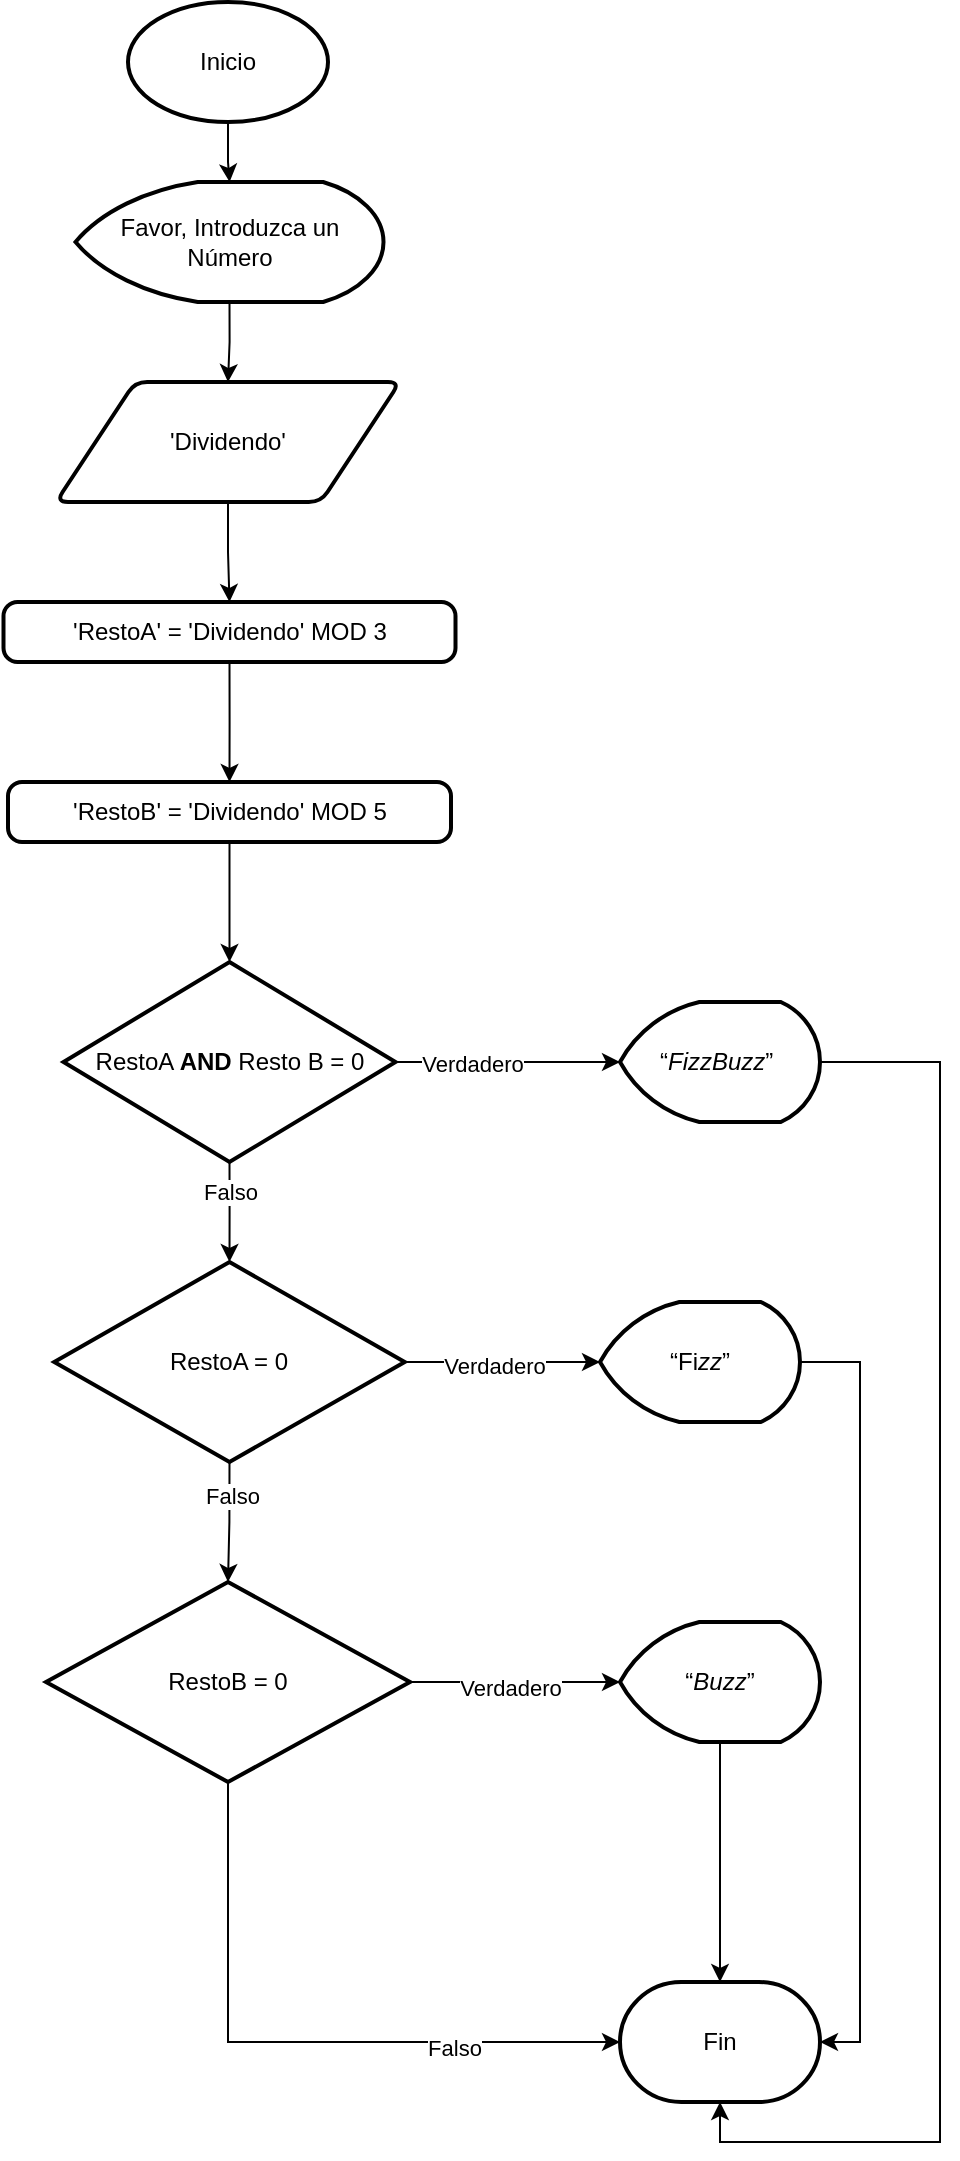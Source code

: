 <mxfile version="24.5.5" type="device">
  <diagram id="C5RBs43oDa-KdzZeNtuy" name="Page-1">
    <mxGraphModel dx="1674" dy="746" grid="1" gridSize="10" guides="1" tooltips="1" connect="1" arrows="1" fold="1" page="1" pageScale="1" pageWidth="827" pageHeight="1169" math="0" shadow="0">
      <root>
        <mxCell id="WIyWlLk6GJQsqaUBKTNV-0" />
        <mxCell id="WIyWlLk6GJQsqaUBKTNV-1" parent="WIyWlLk6GJQsqaUBKTNV-0" />
        <mxCell id="ukvCujzZePHRyQlYLGxx-4" style="edgeStyle=orthogonalEdgeStyle;rounded=0;orthogonalLoop=1;jettySize=auto;html=1;exitX=0.5;exitY=1;exitDx=0;exitDy=0;exitPerimeter=0;" edge="1" parent="WIyWlLk6GJQsqaUBKTNV-1" source="ukvCujzZePHRyQlYLGxx-1" target="ukvCujzZePHRyQlYLGxx-3">
          <mxGeometry relative="1" as="geometry" />
        </mxCell>
        <mxCell id="ukvCujzZePHRyQlYLGxx-1" value="Inicio" style="strokeWidth=2;html=1;shape=mxgraph.flowchart.start_1;whiteSpace=wrap;" vertex="1" parent="WIyWlLk6GJQsqaUBKTNV-1">
          <mxGeometry x="364" y="20" width="100" height="60" as="geometry" />
        </mxCell>
        <mxCell id="ukvCujzZePHRyQlYLGxx-7" style="edgeStyle=orthogonalEdgeStyle;rounded=0;orthogonalLoop=1;jettySize=auto;html=1;exitX=0.5;exitY=1;exitDx=0;exitDy=0;exitPerimeter=0;entryX=0.5;entryY=0;entryDx=0;entryDy=0;" edge="1" parent="WIyWlLk6GJQsqaUBKTNV-1" source="ukvCujzZePHRyQlYLGxx-3" target="ukvCujzZePHRyQlYLGxx-6">
          <mxGeometry relative="1" as="geometry" />
        </mxCell>
        <mxCell id="ukvCujzZePHRyQlYLGxx-3" value="Favor, Introduzca un Número" style="strokeWidth=2;html=1;shape=mxgraph.flowchart.display;whiteSpace=wrap;" vertex="1" parent="WIyWlLk6GJQsqaUBKTNV-1">
          <mxGeometry x="337.75" y="110" width="154" height="60" as="geometry" />
        </mxCell>
        <mxCell id="ukvCujzZePHRyQlYLGxx-6" value="&#39;Dividendo&#39;" style="shape=parallelogram;html=1;strokeWidth=2;perimeter=parallelogramPerimeter;whiteSpace=wrap;rounded=1;arcSize=12;size=0.23;" vertex="1" parent="WIyWlLk6GJQsqaUBKTNV-1">
          <mxGeometry x="328" y="210" width="172" height="60" as="geometry" />
        </mxCell>
        <mxCell id="ukvCujzZePHRyQlYLGxx-73" style="edgeStyle=orthogonalEdgeStyle;rounded=0;orthogonalLoop=1;jettySize=auto;html=1;exitX=0.5;exitY=1;exitDx=0;exitDy=0;" edge="1" parent="WIyWlLk6GJQsqaUBKTNV-1" source="ukvCujzZePHRyQlYLGxx-18" target="ukvCujzZePHRyQlYLGxx-28">
          <mxGeometry relative="1" as="geometry" />
        </mxCell>
        <mxCell id="ukvCujzZePHRyQlYLGxx-18" value="&#39;RestoA&#39; = &#39;Dividendo&#39; MOD 3" style="rounded=1;whiteSpace=wrap;html=1;absoluteArcSize=1;arcSize=14;strokeWidth=2;" vertex="1" parent="WIyWlLk6GJQsqaUBKTNV-1">
          <mxGeometry x="301.75" y="320" width="226" height="30" as="geometry" />
        </mxCell>
        <mxCell id="ukvCujzZePHRyQlYLGxx-21" style="edgeStyle=orthogonalEdgeStyle;rounded=0;orthogonalLoop=1;jettySize=auto;html=1;exitX=0.5;exitY=1;exitDx=0;exitDy=0;entryX=0.5;entryY=0;entryDx=0;entryDy=0;" edge="1" parent="WIyWlLk6GJQsqaUBKTNV-1" source="ukvCujzZePHRyQlYLGxx-6" target="ukvCujzZePHRyQlYLGxx-18">
          <mxGeometry relative="1" as="geometry">
            <mxPoint x="414" y="320" as="sourcePoint" />
          </mxGeometry>
        </mxCell>
        <mxCell id="ukvCujzZePHRyQlYLGxx-28" value="&#39;RestoB&#39; = &#39;Dividendo&#39; MOD 5" style="rounded=1;whiteSpace=wrap;html=1;absoluteArcSize=1;arcSize=14;strokeWidth=2;" vertex="1" parent="WIyWlLk6GJQsqaUBKTNV-1">
          <mxGeometry x="304" y="410" width="221.5" height="30" as="geometry" />
        </mxCell>
        <mxCell id="ukvCujzZePHRyQlYLGxx-45" style="edgeStyle=orthogonalEdgeStyle;rounded=0;orthogonalLoop=1;jettySize=auto;html=1;exitX=1;exitY=0.5;exitDx=0;exitDy=0;exitPerimeter=0;" edge="1" parent="WIyWlLk6GJQsqaUBKTNV-1" source="ukvCujzZePHRyQlYLGxx-43" target="ukvCujzZePHRyQlYLGxx-46">
          <mxGeometry relative="1" as="geometry">
            <mxPoint x="600" y="550" as="targetPoint" />
          </mxGeometry>
        </mxCell>
        <mxCell id="ukvCujzZePHRyQlYLGxx-58" value="Verdadero" style="edgeLabel;html=1;align=center;verticalAlign=middle;resizable=0;points=[];" vertex="1" connectable="0" parent="ukvCujzZePHRyQlYLGxx-45">
          <mxGeometry x="-0.336" y="-1" relative="1" as="geometry">
            <mxPoint as="offset" />
          </mxGeometry>
        </mxCell>
        <mxCell id="ukvCujzZePHRyQlYLGxx-43" value="RestoA &lt;b&gt;AND&lt;/b&gt; Resto B = 0" style="strokeWidth=2;html=1;shape=mxgraph.flowchart.decision;whiteSpace=wrap;" vertex="1" parent="WIyWlLk6GJQsqaUBKTNV-1">
          <mxGeometry x="331.75" y="500" width="166" height="100" as="geometry" />
        </mxCell>
        <mxCell id="ukvCujzZePHRyQlYLGxx-44" style="edgeStyle=orthogonalEdgeStyle;rounded=0;orthogonalLoop=1;jettySize=auto;html=1;exitX=0.5;exitY=1;exitDx=0;exitDy=0;entryX=0.5;entryY=0;entryDx=0;entryDy=0;entryPerimeter=0;" edge="1" parent="WIyWlLk6GJQsqaUBKTNV-1" source="ukvCujzZePHRyQlYLGxx-28" target="ukvCujzZePHRyQlYLGxx-43">
          <mxGeometry relative="1" as="geometry" />
        </mxCell>
        <mxCell id="ukvCujzZePHRyQlYLGxx-46" value="“&lt;span class=&quot;notion-enable-hover&quot; data-token-index=&quot;1&quot; style=&quot;font-style:italic&quot;&gt;FizzBuzz&lt;/span&gt;”&amp;nbsp;" style="strokeWidth=2;html=1;shape=mxgraph.flowchart.display;whiteSpace=wrap;" vertex="1" parent="WIyWlLk6GJQsqaUBKTNV-1">
          <mxGeometry x="610" y="520" width="100" height="60" as="geometry" />
        </mxCell>
        <mxCell id="ukvCujzZePHRyQlYLGxx-47" value="RestoA = 0" style="strokeWidth=2;html=1;shape=mxgraph.flowchart.decision;whiteSpace=wrap;" vertex="1" parent="WIyWlLk6GJQsqaUBKTNV-1">
          <mxGeometry x="327.12" y="650" width="175.25" height="100" as="geometry" />
        </mxCell>
        <mxCell id="ukvCujzZePHRyQlYLGxx-51" style="edgeStyle=orthogonalEdgeStyle;rounded=0;orthogonalLoop=1;jettySize=auto;html=1;exitX=0.5;exitY=1;exitDx=0;exitDy=0;exitPerimeter=0;entryX=0.5;entryY=0;entryDx=0;entryDy=0;entryPerimeter=0;" edge="1" parent="WIyWlLk6GJQsqaUBKTNV-1" source="ukvCujzZePHRyQlYLGxx-43" target="ukvCujzZePHRyQlYLGxx-47">
          <mxGeometry relative="1" as="geometry" />
        </mxCell>
        <mxCell id="ukvCujzZePHRyQlYLGxx-59" value="Falso" style="edgeLabel;html=1;align=center;verticalAlign=middle;resizable=0;points=[];" vertex="1" connectable="0" parent="ukvCujzZePHRyQlYLGxx-51">
          <mxGeometry x="-0.401" relative="1" as="geometry">
            <mxPoint as="offset" />
          </mxGeometry>
        </mxCell>
        <mxCell id="ukvCujzZePHRyQlYLGxx-53" value="“&lt;span class=&quot;notion-enable-hover&quot; data-token-index=&quot;1&quot; style=&quot;font-style:italic&quot;&gt;Buzz&lt;/span&gt;”" style="strokeWidth=2;html=1;shape=mxgraph.flowchart.display;whiteSpace=wrap;" vertex="1" parent="WIyWlLk6GJQsqaUBKTNV-1">
          <mxGeometry x="610" y="830" width="100" height="60" as="geometry" />
        </mxCell>
        <mxCell id="ukvCujzZePHRyQlYLGxx-54" value="RestoB = 0" style="strokeWidth=2;html=1;shape=mxgraph.flowchart.decision;whiteSpace=wrap;" vertex="1" parent="WIyWlLk6GJQsqaUBKTNV-1">
          <mxGeometry x="323" y="810" width="182" height="100" as="geometry" />
        </mxCell>
        <mxCell id="ukvCujzZePHRyQlYLGxx-55" style="edgeStyle=orthogonalEdgeStyle;rounded=0;orthogonalLoop=1;jettySize=auto;html=1;exitX=0.5;exitY=1;exitDx=0;exitDy=0;exitPerimeter=0;entryX=0.5;entryY=0;entryDx=0;entryDy=0;entryPerimeter=0;" edge="1" parent="WIyWlLk6GJQsqaUBKTNV-1" source="ukvCujzZePHRyQlYLGxx-47" target="ukvCujzZePHRyQlYLGxx-54">
          <mxGeometry relative="1" as="geometry" />
        </mxCell>
        <mxCell id="ukvCujzZePHRyQlYLGxx-61" value="Falso" style="edgeLabel;html=1;align=center;verticalAlign=middle;resizable=0;points=[];" vertex="1" connectable="0" parent="ukvCujzZePHRyQlYLGxx-55">
          <mxGeometry x="-0.44" y="1" relative="1" as="geometry">
            <mxPoint as="offset" />
          </mxGeometry>
        </mxCell>
        <mxCell id="ukvCujzZePHRyQlYLGxx-56" value="“Fi&lt;span class=&quot;notion-enable-hover&quot; data-token-index=&quot;1&quot; style=&quot;font-style:italic&quot;&gt;zz&lt;/span&gt;”" style="strokeWidth=2;html=1;shape=mxgraph.flowchart.display;whiteSpace=wrap;" vertex="1" parent="WIyWlLk6GJQsqaUBKTNV-1">
          <mxGeometry x="600" y="670" width="100" height="60" as="geometry" />
        </mxCell>
        <mxCell id="ukvCujzZePHRyQlYLGxx-57" style="edgeStyle=orthogonalEdgeStyle;rounded=0;orthogonalLoop=1;jettySize=auto;html=1;exitX=1;exitY=0.5;exitDx=0;exitDy=0;exitPerimeter=0;entryX=0;entryY=0.5;entryDx=0;entryDy=0;entryPerimeter=0;" edge="1" parent="WIyWlLk6GJQsqaUBKTNV-1" source="ukvCujzZePHRyQlYLGxx-47" target="ukvCujzZePHRyQlYLGxx-56">
          <mxGeometry relative="1" as="geometry" />
        </mxCell>
        <mxCell id="ukvCujzZePHRyQlYLGxx-60" value="Verdadero" style="edgeLabel;html=1;align=center;verticalAlign=middle;resizable=0;points=[];" vertex="1" connectable="0" parent="ukvCujzZePHRyQlYLGxx-57">
          <mxGeometry x="-0.086" y="-2" relative="1" as="geometry">
            <mxPoint as="offset" />
          </mxGeometry>
        </mxCell>
        <mxCell id="ukvCujzZePHRyQlYLGxx-63" style="edgeStyle=orthogonalEdgeStyle;rounded=0;orthogonalLoop=1;jettySize=auto;html=1;exitX=1;exitY=0.5;exitDx=0;exitDy=0;exitPerimeter=0;entryX=0;entryY=0.5;entryDx=0;entryDy=0;entryPerimeter=0;" edge="1" parent="WIyWlLk6GJQsqaUBKTNV-1" source="ukvCujzZePHRyQlYLGxx-54" target="ukvCujzZePHRyQlYLGxx-53">
          <mxGeometry relative="1" as="geometry" />
        </mxCell>
        <mxCell id="ukvCujzZePHRyQlYLGxx-71" value="Verdadero" style="edgeLabel;html=1;align=center;verticalAlign=middle;resizable=0;points=[];" vertex="1" connectable="0" parent="ukvCujzZePHRyQlYLGxx-63">
          <mxGeometry x="-0.048" y="-3" relative="1" as="geometry">
            <mxPoint as="offset" />
          </mxGeometry>
        </mxCell>
        <mxCell id="ukvCujzZePHRyQlYLGxx-64" value="Fin" style="strokeWidth=2;html=1;shape=mxgraph.flowchart.terminator;whiteSpace=wrap;" vertex="1" parent="WIyWlLk6GJQsqaUBKTNV-1">
          <mxGeometry x="610" y="1010" width="100" height="60" as="geometry" />
        </mxCell>
        <mxCell id="ukvCujzZePHRyQlYLGxx-65" style="edgeStyle=orthogonalEdgeStyle;rounded=0;orthogonalLoop=1;jettySize=auto;html=1;exitX=0.5;exitY=1;exitDx=0;exitDy=0;exitPerimeter=0;entryX=0;entryY=0.5;entryDx=0;entryDy=0;entryPerimeter=0;" edge="1" parent="WIyWlLk6GJQsqaUBKTNV-1" source="ukvCujzZePHRyQlYLGxx-54" target="ukvCujzZePHRyQlYLGxx-64">
          <mxGeometry relative="1" as="geometry" />
        </mxCell>
        <mxCell id="ukvCujzZePHRyQlYLGxx-66" value="Falso" style="edgeLabel;html=1;align=center;verticalAlign=middle;resizable=0;points=[];" vertex="1" connectable="0" parent="ukvCujzZePHRyQlYLGxx-65">
          <mxGeometry x="0.491" y="-3" relative="1" as="geometry">
            <mxPoint as="offset" />
          </mxGeometry>
        </mxCell>
        <mxCell id="ukvCujzZePHRyQlYLGxx-67" style="edgeStyle=orthogonalEdgeStyle;rounded=0;orthogonalLoop=1;jettySize=auto;html=1;exitX=0.5;exitY=1;exitDx=0;exitDy=0;exitPerimeter=0;entryX=0.5;entryY=0;entryDx=0;entryDy=0;entryPerimeter=0;" edge="1" parent="WIyWlLk6GJQsqaUBKTNV-1" source="ukvCujzZePHRyQlYLGxx-53" target="ukvCujzZePHRyQlYLGxx-64">
          <mxGeometry relative="1" as="geometry" />
        </mxCell>
        <mxCell id="ukvCujzZePHRyQlYLGxx-68" style="edgeStyle=orthogonalEdgeStyle;rounded=0;orthogonalLoop=1;jettySize=auto;html=1;exitX=1;exitY=0.5;exitDx=0;exitDy=0;exitPerimeter=0;entryX=1;entryY=0.5;entryDx=0;entryDy=0;entryPerimeter=0;" edge="1" parent="WIyWlLk6GJQsqaUBKTNV-1" source="ukvCujzZePHRyQlYLGxx-56" target="ukvCujzZePHRyQlYLGxx-64">
          <mxGeometry relative="1" as="geometry" />
        </mxCell>
        <mxCell id="ukvCujzZePHRyQlYLGxx-69" style="edgeStyle=orthogonalEdgeStyle;rounded=0;orthogonalLoop=1;jettySize=auto;html=1;exitX=1;exitY=0.5;exitDx=0;exitDy=0;exitPerimeter=0;entryX=0.5;entryY=1;entryDx=0;entryDy=0;entryPerimeter=0;" edge="1" parent="WIyWlLk6GJQsqaUBKTNV-1" source="ukvCujzZePHRyQlYLGxx-46" target="ukvCujzZePHRyQlYLGxx-64">
          <mxGeometry relative="1" as="geometry">
            <Array as="points">
              <mxPoint x="770" y="550" />
              <mxPoint x="770" y="1090" />
              <mxPoint x="660" y="1090" />
            </Array>
          </mxGeometry>
        </mxCell>
      </root>
    </mxGraphModel>
  </diagram>
</mxfile>

